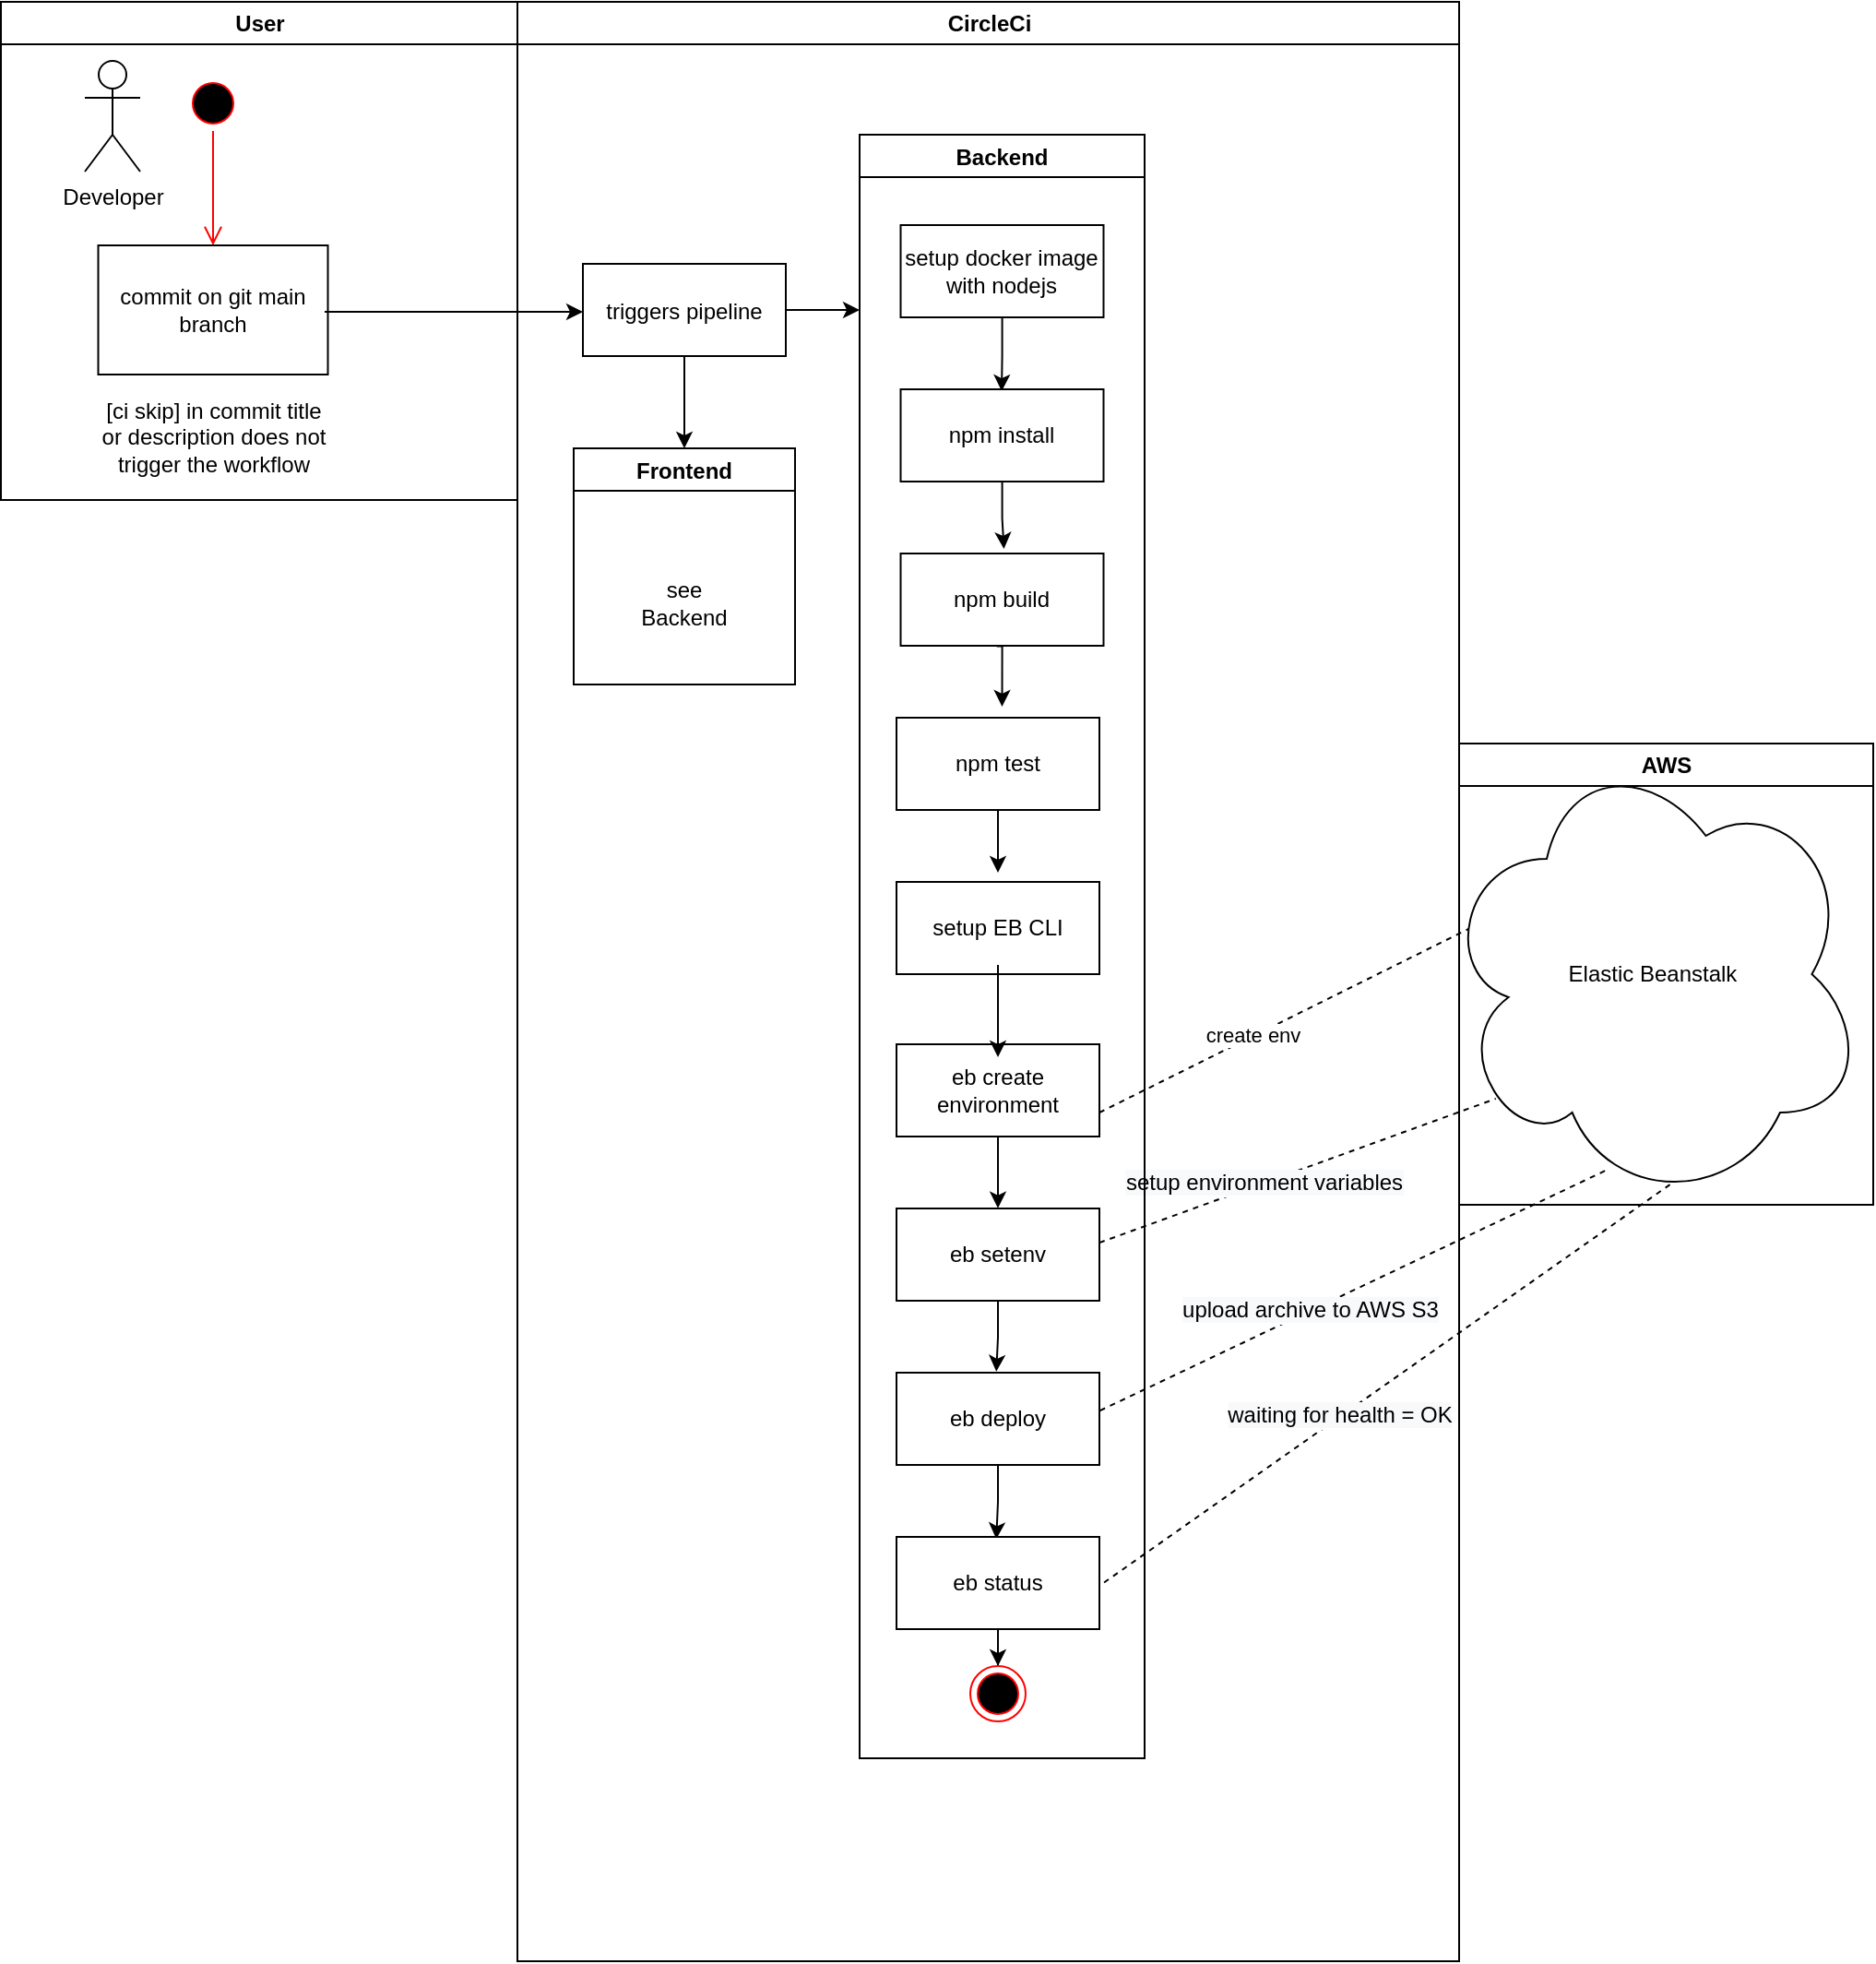 <mxfile version="17.4.2" type="github">
  <diagram name="Page-1" id="e7e014a7-5840-1c2e-5031-d8a46d1fe8dd">
    <mxGraphModel dx="868" dy="527" grid="1" gridSize="10" guides="1" tooltips="1" connect="1" arrows="1" fold="1" page="1" pageScale="1" pageWidth="1169" pageHeight="826" background="none" math="0" shadow="0">
      <root>
        <mxCell id="0" />
        <mxCell id="1" parent="0" />
        <mxCell id="2" value="User" style="swimlane;whiteSpace=wrap;startSize=23;" parent="1" vertex="1">
          <mxGeometry x="164.5" y="128" width="280" height="270" as="geometry" />
        </mxCell>
        <mxCell id="5" value="" style="ellipse;shape=startState;fillColor=#000000;strokeColor=#ff0000;" parent="2" vertex="1">
          <mxGeometry x="100" y="40" width="30" height="30" as="geometry" />
        </mxCell>
        <mxCell id="6" value="" style="edgeStyle=elbowEdgeStyle;elbow=horizontal;verticalAlign=bottom;endArrow=open;endSize=8;strokeColor=#FF0000;endFill=1;rounded=0" parent="2" source="5" target="7" edge="1">
          <mxGeometry x="100" y="40" as="geometry">
            <mxPoint x="115" y="110" as="targetPoint" />
          </mxGeometry>
        </mxCell>
        <mxCell id="7" value="commit on git main branch" style="whiteSpace=wrap;" parent="2" vertex="1">
          <mxGeometry x="52.75" y="132" width="124.5" height="70" as="geometry" />
        </mxCell>
        <mxCell id="vLkMblUGu_zNVf7CvUI2-42" value="Developer" style="shape=umlActor;verticalLabelPosition=bottom;verticalAlign=top;html=1;outlineConnect=0;" parent="2" vertex="1">
          <mxGeometry x="45.5" y="32" width="30" height="60" as="geometry" />
        </mxCell>
        <mxCell id="vLkMblUGu_zNVf7CvUI2-43" value="[ci skip] in commit title or description does not trigger the workflow" style="text;html=1;strokeColor=none;fillColor=none;align=center;verticalAlign=middle;whiteSpace=wrap;rounded=0;" parent="2" vertex="1">
          <mxGeometry x="50.25" y="202" width="129.5" height="68" as="geometry" />
        </mxCell>
        <mxCell id="3" value="CircleCi" style="swimlane;whiteSpace=wrap" parent="1" vertex="1">
          <mxGeometry x="444.5" y="128" width="510.5" height="1062" as="geometry" />
        </mxCell>
        <mxCell id="vLkMblUGu_zNVf7CvUI2-47" style="edgeStyle=orthogonalEdgeStyle;rounded=0;orthogonalLoop=1;jettySize=auto;html=1;" parent="3" source="15" edge="1">
          <mxGeometry relative="1" as="geometry">
            <mxPoint x="185.5" y="167" as="targetPoint" />
          </mxGeometry>
        </mxCell>
        <mxCell id="ZnlPw3d4LIU5FDZ2XpvK-38" style="edgeStyle=orthogonalEdgeStyle;rounded=0;orthogonalLoop=1;jettySize=auto;html=1;entryX=0.5;entryY=0;entryDx=0;entryDy=0;entryPerimeter=0;" edge="1" parent="3" source="15" target="vLkMblUGu_zNVf7CvUI2-122">
          <mxGeometry relative="1" as="geometry" />
        </mxCell>
        <mxCell id="15" value="triggers pipeline" style="" parent="3" vertex="1">
          <mxGeometry x="35.5" y="142" width="110" height="50" as="geometry" />
        </mxCell>
        <mxCell id="vLkMblUGu_zNVf7CvUI2-74" value="" style="edgeStyle=orthogonalEdgeStyle;rounded=0;orthogonalLoop=1;jettySize=auto;html=1;" parent="3" source="vLkMblUGu_zNVf7CvUI2-71" edge="1">
          <mxGeometry relative="1" as="geometry">
            <mxPoint x="260.5" y="472" as="targetPoint" />
          </mxGeometry>
        </mxCell>
        <mxCell id="vLkMblUGu_zNVf7CvUI2-71" value="npm test" style="whiteSpace=wrap;" parent="3" vertex="1">
          <mxGeometry x="205.5" y="388" width="110" height="50" as="geometry" />
        </mxCell>
        <mxCell id="vLkMblUGu_zNVf7CvUI2-73" value="setup EB CLI" style="whiteSpace=wrap;fillColor=rgb(255, 255, 255);strokeColor=rgb(0, 0, 0);fontColor=rgb(0, 0, 0);" parent="3" vertex="1">
          <mxGeometry x="205.5" y="477" width="110" height="50" as="geometry" />
        </mxCell>
        <mxCell id="vLkMblUGu_zNVf7CvUI2-97" value="" style="endArrow=none;dashed=1;html=1;rounded=0;entryX=0.07;entryY=0.4;entryDx=0;entryDy=0;entryPerimeter=0;" parent="3" target="vLkMblUGu_zNVf7CvUI2-102" edge="1">
          <mxGeometry width="50" height="50" relative="1" as="geometry">
            <mxPoint x="315.5" y="602" as="sourcePoint" />
            <mxPoint x="555.5" y="562" as="targetPoint" />
          </mxGeometry>
        </mxCell>
        <mxCell id="vLkMblUGu_zNVf7CvUI2-98" value="create env" style="edgeLabel;html=1;align=center;verticalAlign=middle;resizable=0;points=[];" parent="vLkMblUGu_zNVf7CvUI2-97" vertex="1" connectable="0">
          <mxGeometry x="-0.174" y="1" relative="1" as="geometry">
            <mxPoint as="offset" />
          </mxGeometry>
        </mxCell>
        <mxCell id="vLkMblUGu_zNVf7CvUI2-104" value="" style="endArrow=none;dashed=1;html=1;rounded=0;exitX=1.003;exitY=0.411;exitDx=0;exitDy=0;exitPerimeter=0;entryX=0.13;entryY=0.77;entryDx=0;entryDy=0;entryPerimeter=0;" parent="3" target="vLkMblUGu_zNVf7CvUI2-102" edge="1">
          <mxGeometry width="50" height="50" relative="1" as="geometry">
            <mxPoint x="315.5" y="672.55" as="sourcePoint" />
            <mxPoint x="505.17" y="582" as="targetPoint" />
          </mxGeometry>
        </mxCell>
        <mxCell id="vLkMblUGu_zNVf7CvUI2-105" value="&lt;span style=&quot;font-size: 12px ; background-color: rgb(248 , 249 , 250)&quot;&gt;setup environment variables&lt;/span&gt;" style="edgeLabel;html=1;align=center;verticalAlign=middle;resizable=0;points=[];" parent="vLkMblUGu_zNVf7CvUI2-104" vertex="1" connectable="0">
          <mxGeometry x="-0.174" y="1" relative="1" as="geometry">
            <mxPoint as="offset" />
          </mxGeometry>
        </mxCell>
        <mxCell id="vLkMblUGu_zNVf7CvUI2-122" value="Frontend" style="swimlane;" parent="3" vertex="1">
          <mxGeometry x="30.5" y="242" width="120" height="128" as="geometry" />
        </mxCell>
        <mxCell id="vLkMblUGu_zNVf7CvUI2-123" value="see Backend" style="text;html=1;strokeColor=none;fillColor=none;align=center;verticalAlign=middle;whiteSpace=wrap;rounded=0;" parent="vLkMblUGu_zNVf7CvUI2-122" vertex="1">
          <mxGeometry x="30" y="69" width="60" height="30" as="geometry" />
        </mxCell>
        <mxCell id="4" value="AWS" style="swimlane;whiteSpace=wrap" parent="1" vertex="1">
          <mxGeometry x="955" y="530" width="224.5" height="250" as="geometry" />
        </mxCell>
        <mxCell id="vLkMblUGu_zNVf7CvUI2-102" value="Elastic Beanstalk" style="ellipse;shape=cloud;whiteSpace=wrap;html=1;" parent="4" vertex="1">
          <mxGeometry x="-10" width="230" height="250" as="geometry" />
        </mxCell>
        <mxCell id="vLkMblUGu_zNVf7CvUI2-44" style="edgeStyle=orthogonalEdgeStyle;rounded=0;orthogonalLoop=1;jettySize=auto;html=1;" parent="1" edge="1">
          <mxGeometry relative="1" as="geometry">
            <mxPoint x="480" y="296" as="targetPoint" />
            <mxPoint x="340" y="296" as="sourcePoint" />
          </mxGeometry>
        </mxCell>
        <mxCell id="vLkMblUGu_zNVf7CvUI2-62" value="Backend" style="swimlane;" parent="1" vertex="1">
          <mxGeometry x="630" y="200" width="154.5" height="880" as="geometry" />
        </mxCell>
        <mxCell id="vLkMblUGu_zNVf7CvUI2-63" value="" style="edgeStyle=orthogonalEdgeStyle;rounded=0;orthogonalLoop=1;jettySize=auto;html=1;entryX=0.498;entryY=0.02;entryDx=0;entryDy=0;entryPerimeter=0;" parent="vLkMblUGu_zNVf7CvUI2-62" source="vLkMblUGu_zNVf7CvUI2-64" target="vLkMblUGu_zNVf7CvUI2-65" edge="1">
          <mxGeometry relative="1" as="geometry">
            <mxPoint x="77" y="130" as="targetPoint" />
          </mxGeometry>
        </mxCell>
        <mxCell id="vLkMblUGu_zNVf7CvUI2-64" value="setup docker image with nodejs" style="whiteSpace=wrap;" parent="vLkMblUGu_zNVf7CvUI2-62" vertex="1">
          <mxGeometry x="22.25" y="49" width="110" height="50" as="geometry" />
        </mxCell>
        <mxCell id="vLkMblUGu_zNVf7CvUI2-70" style="edgeStyle=orthogonalEdgeStyle;rounded=0;orthogonalLoop=1;jettySize=auto;html=1;entryX=0.509;entryY=-0.051;entryDx=0;entryDy=0;entryPerimeter=0;" parent="vLkMblUGu_zNVf7CvUI2-62" source="vLkMblUGu_zNVf7CvUI2-65" target="vLkMblUGu_zNVf7CvUI2-66" edge="1">
          <mxGeometry relative="1" as="geometry" />
        </mxCell>
        <mxCell id="vLkMblUGu_zNVf7CvUI2-65" value="npm install" style="whiteSpace=wrap;" parent="vLkMblUGu_zNVf7CvUI2-62" vertex="1">
          <mxGeometry x="22.25" y="138" width="110" height="50" as="geometry" />
        </mxCell>
        <mxCell id="vLkMblUGu_zNVf7CvUI2-66" value="npm build" style="whiteSpace=wrap;" parent="vLkMblUGu_zNVf7CvUI2-62" vertex="1">
          <mxGeometry x="22.25" y="227" width="110" height="50" as="geometry" />
        </mxCell>
        <mxCell id="vLkMblUGu_zNVf7CvUI2-90" value="" style="edgeStyle=orthogonalEdgeStyle;rounded=0;orthogonalLoop=1;jettySize=auto;html=1;entryX=0.5;entryY=-0.003;entryDx=0;entryDy=0;entryPerimeter=0;" parent="vLkMblUGu_zNVf7CvUI2-62" source="vLkMblUGu_zNVf7CvUI2-81" target="vLkMblUGu_zNVf7CvUI2-103" edge="1">
          <mxGeometry relative="1" as="geometry" />
        </mxCell>
        <mxCell id="vLkMblUGu_zNVf7CvUI2-81" value="eb create environment" style="whiteSpace=wrap;fillColor=rgb(255, 255, 255);strokeColor=rgb(0, 0, 0);fontColor=rgb(0, 0, 0);" parent="vLkMblUGu_zNVf7CvUI2-62" vertex="1">
          <mxGeometry x="20" y="493" width="110" height="50" as="geometry" />
        </mxCell>
        <mxCell id="vLkMblUGu_zNVf7CvUI2-92" value="" style="edgeStyle=orthogonalEdgeStyle;rounded=0;orthogonalLoop=1;jettySize=auto;html=1;entryX=0.492;entryY=0.023;entryDx=0;entryDy=0;entryPerimeter=0;" parent="vLkMblUGu_zNVf7CvUI2-62" source="vLkMblUGu_zNVf7CvUI2-89" target="vLkMblUGu_zNVf7CvUI2-91" edge="1">
          <mxGeometry relative="1" as="geometry" />
        </mxCell>
        <mxCell id="vLkMblUGu_zNVf7CvUI2-89" value="eb deploy" style="whiteSpace=wrap;fillColor=rgb(255, 255, 255);strokeColor=rgb(0, 0, 0);fontColor=rgb(0, 0, 0);" parent="vLkMblUGu_zNVf7CvUI2-62" vertex="1">
          <mxGeometry x="20" y="671" width="110" height="50" as="geometry" />
        </mxCell>
        <mxCell id="vLkMblUGu_zNVf7CvUI2-124" style="edgeStyle=orthogonalEdgeStyle;rounded=0;orthogonalLoop=1;jettySize=auto;html=1;entryX=0.5;entryY=0;entryDx=0;entryDy=0;" parent="vLkMblUGu_zNVf7CvUI2-62" source="vLkMblUGu_zNVf7CvUI2-91" target="38" edge="1">
          <mxGeometry relative="1" as="geometry" />
        </mxCell>
        <mxCell id="vLkMblUGu_zNVf7CvUI2-91" value="eb status" style="whiteSpace=wrap;fillColor=rgb(255, 255, 255);strokeColor=rgb(0, 0, 0);fontColor=rgb(0, 0, 0);" parent="vLkMblUGu_zNVf7CvUI2-62" vertex="1">
          <mxGeometry x="20" y="760" width="110" height="50" as="geometry" />
        </mxCell>
        <mxCell id="vLkMblUGu_zNVf7CvUI2-125" style="edgeStyle=orthogonalEdgeStyle;rounded=0;orthogonalLoop=1;jettySize=auto;html=1;entryX=0.492;entryY=-0.012;entryDx=0;entryDy=0;entryPerimeter=0;" parent="vLkMblUGu_zNVf7CvUI2-62" source="vLkMblUGu_zNVf7CvUI2-103" target="vLkMblUGu_zNVf7CvUI2-89" edge="1">
          <mxGeometry relative="1" as="geometry" />
        </mxCell>
        <mxCell id="vLkMblUGu_zNVf7CvUI2-103" value="eb setenv" style="whiteSpace=wrap;fillColor=rgb(255, 255, 255);strokeColor=rgb(0, 0, 0);fontColor=rgb(0, 0, 0);" parent="vLkMblUGu_zNVf7CvUI2-62" vertex="1">
          <mxGeometry x="20" y="582" width="110" height="50" as="geometry" />
        </mxCell>
        <mxCell id="38" value="" style="ellipse;shape=endState;fillColor=#000000;strokeColor=#ff0000" parent="vLkMblUGu_zNVf7CvUI2-62" vertex="1">
          <mxGeometry x="60" y="830" width="30" height="30" as="geometry" />
        </mxCell>
        <mxCell id="vLkMblUGu_zNVf7CvUI2-72" style="edgeStyle=orthogonalEdgeStyle;rounded=0;orthogonalLoop=1;jettySize=auto;html=1;exitX=0.474;exitY=1.005;exitDx=0;exitDy=0;exitPerimeter=0;" parent="1" source="vLkMblUGu_zNVf7CvUI2-66" edge="1">
          <mxGeometry relative="1" as="geometry">
            <mxPoint x="707.25" y="510.0" as="targetPoint" />
          </mxGeometry>
        </mxCell>
        <mxCell id="vLkMblUGu_zNVf7CvUI2-85" style="edgeStyle=orthogonalEdgeStyle;rounded=0;orthogonalLoop=1;jettySize=auto;html=1;" parent="1" edge="1">
          <mxGeometry relative="1" as="geometry">
            <mxPoint x="705" y="650" as="sourcePoint" />
            <mxPoint x="705" y="700" as="targetPoint" />
            <Array as="points" />
          </mxGeometry>
        </mxCell>
        <mxCell id="vLkMblUGu_zNVf7CvUI2-99" value="" style="endArrow=none;dashed=1;html=1;rounded=0;exitX=1.003;exitY=0.411;exitDx=0;exitDy=0;exitPerimeter=0;entryX=0.395;entryY=0.923;entryDx=0;entryDy=0;entryPerimeter=0;" parent="1" source="vLkMblUGu_zNVf7CvUI2-89" target="vLkMblUGu_zNVf7CvUI2-102" edge="1">
          <mxGeometry width="50" height="50" relative="1" as="geometry">
            <mxPoint x="770" y="740" as="sourcePoint" />
            <mxPoint x="950" y="760" as="targetPoint" />
          </mxGeometry>
        </mxCell>
        <mxCell id="vLkMblUGu_zNVf7CvUI2-100" value="&lt;span style=&quot;font-size: 12px ; background-color: rgb(248 , 249 , 250)&quot;&gt;upload archive to AWS S3&lt;/span&gt;" style="edgeLabel;html=1;align=center;verticalAlign=middle;resizable=0;points=[];" parent="vLkMblUGu_zNVf7CvUI2-99" vertex="1" connectable="0">
          <mxGeometry x="-0.174" y="1" relative="1" as="geometry">
            <mxPoint as="offset" />
          </mxGeometry>
        </mxCell>
        <mxCell id="vLkMblUGu_zNVf7CvUI2-106" value="" style="endArrow=none;dashed=1;html=1;rounded=0;exitX=1.023;exitY=0.495;exitDx=0;exitDy=0;exitPerimeter=0;entryX=0.55;entryY=0.95;entryDx=0;entryDy=0;entryPerimeter=0;" parent="1" source="vLkMblUGu_zNVf7CvUI2-91" target="vLkMblUGu_zNVf7CvUI2-102" edge="1">
          <mxGeometry width="50" height="50" relative="1" as="geometry">
            <mxPoint x="770.33" y="870.55" as="sourcePoint" />
            <mxPoint x="960" y="770" as="targetPoint" />
          </mxGeometry>
        </mxCell>
        <mxCell id="vLkMblUGu_zNVf7CvUI2-107" value="&lt;span style=&quot;font-size: 12px ; background-color: rgb(248 , 249 , 250)&quot;&gt;waiting for health = OK&lt;/span&gt;" style="edgeLabel;html=1;align=center;verticalAlign=middle;resizable=0;points=[];" parent="vLkMblUGu_zNVf7CvUI2-106" vertex="1" connectable="0">
          <mxGeometry x="-0.174" y="1" relative="1" as="geometry">
            <mxPoint as="offset" />
          </mxGeometry>
        </mxCell>
      </root>
    </mxGraphModel>
  </diagram>
</mxfile>
